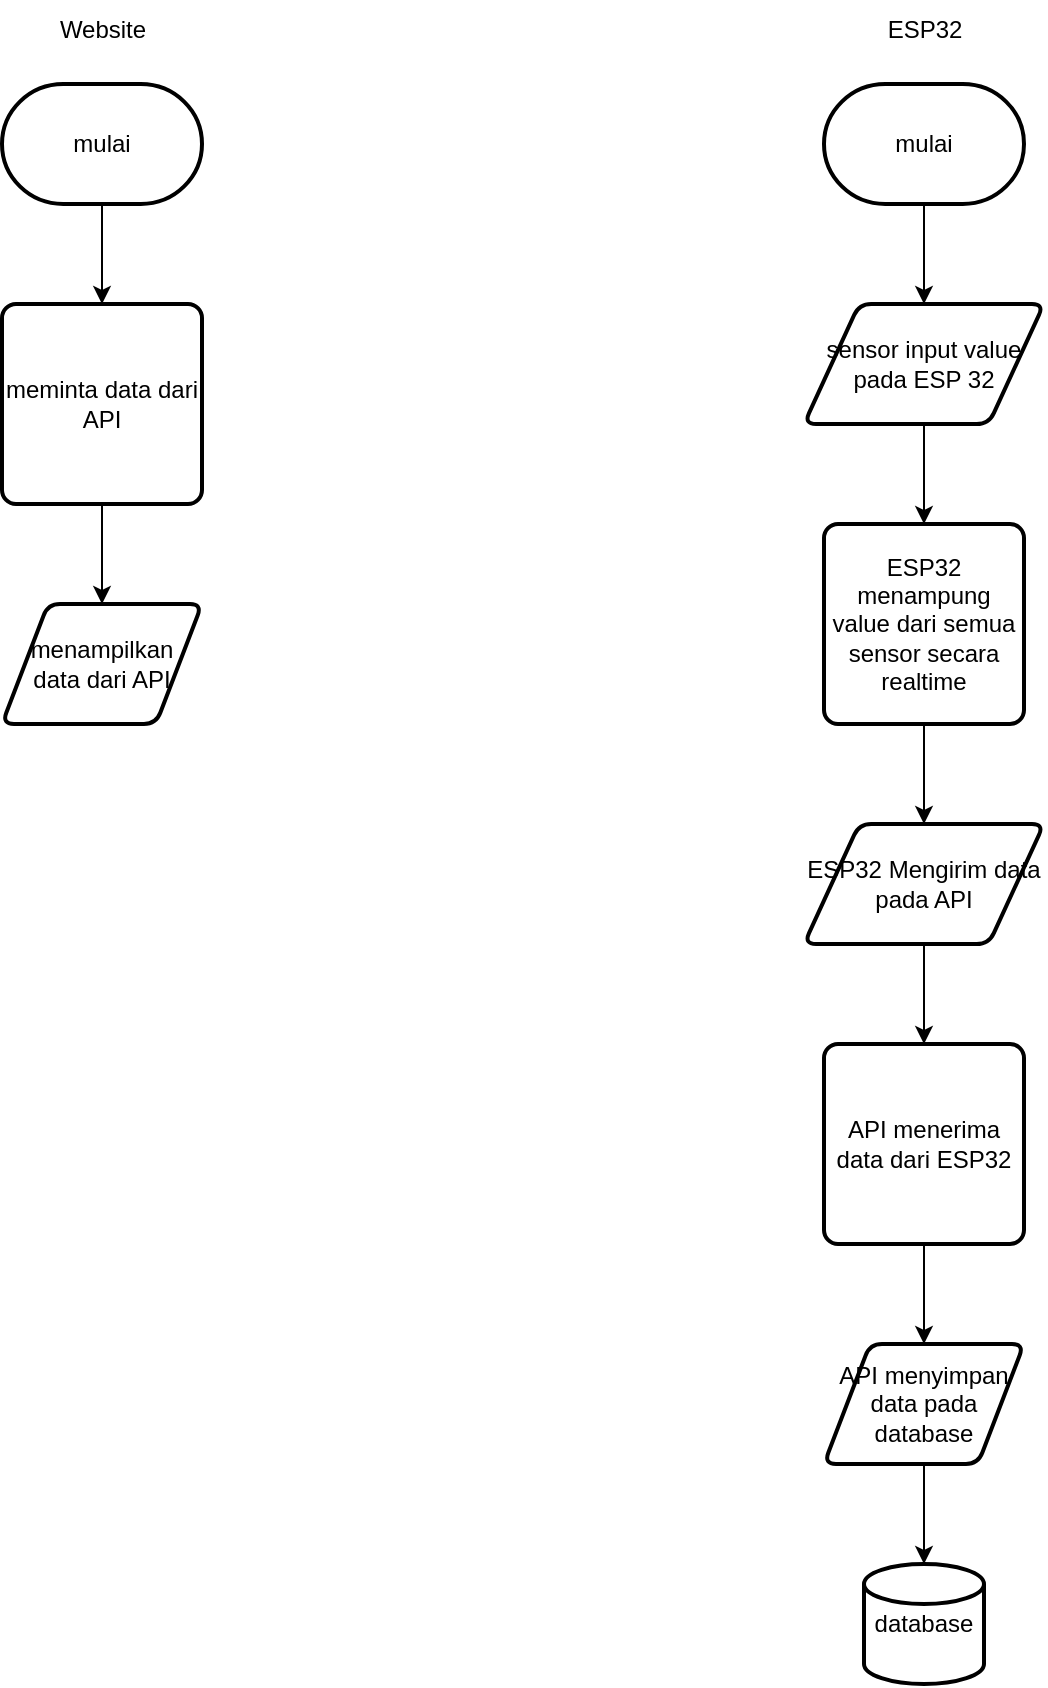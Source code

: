 <mxfile version="27.0.5">
  <diagram name="Page-1" id="GXaDdZx8iNm8Vv_GOmof">
    <mxGraphModel dx="1737" dy="937" grid="1" gridSize="10" guides="1" tooltips="1" connect="1" arrows="1" fold="1" page="1" pageScale="1" pageWidth="850" pageHeight="1100" math="0" shadow="0">
      <root>
        <mxCell id="0" />
        <mxCell id="1" parent="0" />
        <mxCell id="R9IZqL4KC7b1Og5raIiV-10" style="edgeStyle=orthogonalEdgeStyle;rounded=0;orthogonalLoop=1;jettySize=auto;html=1;entryX=0.5;entryY=0;entryDx=0;entryDy=0;" edge="1" parent="1" source="R9IZqL4KC7b1Og5raIiV-1" target="R9IZqL4KC7b1Og5raIiV-7">
          <mxGeometry relative="1" as="geometry" />
        </mxCell>
        <mxCell id="R9IZqL4KC7b1Og5raIiV-1" value="mulai" style="strokeWidth=2;html=1;shape=mxgraph.flowchart.terminator;whiteSpace=wrap;" vertex="1" parent="1">
          <mxGeometry x="581" y="80" width="100" height="60" as="geometry" />
        </mxCell>
        <mxCell id="R9IZqL4KC7b1Og5raIiV-12" style="edgeStyle=orthogonalEdgeStyle;rounded=0;orthogonalLoop=1;jettySize=auto;html=1;" edge="1" parent="1" source="R9IZqL4KC7b1Og5raIiV-2" target="R9IZqL4KC7b1Og5raIiV-6">
          <mxGeometry relative="1" as="geometry" />
        </mxCell>
        <mxCell id="R9IZqL4KC7b1Og5raIiV-2" value="ESP32 menampung value dari semua sensor secara realtime" style="rounded=1;whiteSpace=wrap;html=1;absoluteArcSize=1;arcSize=14;strokeWidth=2;" vertex="1" parent="1">
          <mxGeometry x="581" y="300" width="100" height="100" as="geometry" />
        </mxCell>
        <mxCell id="R9IZqL4KC7b1Og5raIiV-13" style="edgeStyle=orthogonalEdgeStyle;rounded=0;orthogonalLoop=1;jettySize=auto;html=1;entryX=0.5;entryY=0;entryDx=0;entryDy=0;" edge="1" parent="1" source="R9IZqL4KC7b1Og5raIiV-6" target="R9IZqL4KC7b1Og5raIiV-8">
          <mxGeometry relative="1" as="geometry" />
        </mxCell>
        <mxCell id="R9IZqL4KC7b1Og5raIiV-6" value="ESP32 Mengirim data pada API" style="shape=parallelogram;html=1;strokeWidth=2;perimeter=parallelogramPerimeter;whiteSpace=wrap;rounded=1;arcSize=12;size=0.23;" vertex="1" parent="1">
          <mxGeometry x="571" y="450" width="120" height="60" as="geometry" />
        </mxCell>
        <mxCell id="R9IZqL4KC7b1Og5raIiV-11" style="edgeStyle=orthogonalEdgeStyle;rounded=0;orthogonalLoop=1;jettySize=auto;html=1;" edge="1" parent="1" source="R9IZqL4KC7b1Og5raIiV-7" target="R9IZqL4KC7b1Og5raIiV-2">
          <mxGeometry relative="1" as="geometry" />
        </mxCell>
        <mxCell id="R9IZqL4KC7b1Og5raIiV-7" value="sensor input value pada ESP 32" style="shape=parallelogram;html=1;strokeWidth=2;perimeter=parallelogramPerimeter;whiteSpace=wrap;rounded=1;arcSize=12;size=0.23;" vertex="1" parent="1">
          <mxGeometry x="571" y="190" width="120" height="60" as="geometry" />
        </mxCell>
        <mxCell id="R9IZqL4KC7b1Og5raIiV-14" style="edgeStyle=orthogonalEdgeStyle;rounded=0;orthogonalLoop=1;jettySize=auto;html=1;" edge="1" parent="1" source="R9IZqL4KC7b1Og5raIiV-8" target="R9IZqL4KC7b1Og5raIiV-9">
          <mxGeometry relative="1" as="geometry" />
        </mxCell>
        <mxCell id="R9IZqL4KC7b1Og5raIiV-8" value="API menerima data dari ESP32" style="rounded=1;whiteSpace=wrap;html=1;absoluteArcSize=1;arcSize=14;strokeWidth=2;" vertex="1" parent="1">
          <mxGeometry x="581" y="560" width="100" height="100" as="geometry" />
        </mxCell>
        <mxCell id="R9IZqL4KC7b1Og5raIiV-22" style="edgeStyle=orthogonalEdgeStyle;rounded=0;orthogonalLoop=1;jettySize=auto;html=1;entryX=0.5;entryY=0;entryDx=0;entryDy=0;" edge="1" parent="1" source="R9IZqL4KC7b1Og5raIiV-9">
          <mxGeometry relative="1" as="geometry">
            <mxPoint x="631" y="820" as="targetPoint" />
          </mxGeometry>
        </mxCell>
        <mxCell id="R9IZqL4KC7b1Og5raIiV-9" value="API menyimpan data pada database" style="shape=parallelogram;html=1;strokeWidth=2;perimeter=parallelogramPerimeter;whiteSpace=wrap;rounded=1;arcSize=12;size=0.23;" vertex="1" parent="1">
          <mxGeometry x="581" y="710" width="100" height="60" as="geometry" />
        </mxCell>
        <mxCell id="R9IZqL4KC7b1Og5raIiV-23" value="database" style="strokeWidth=2;html=1;shape=mxgraph.flowchart.database;whiteSpace=wrap;" vertex="1" parent="1">
          <mxGeometry x="601" y="820" width="60" height="60" as="geometry" />
        </mxCell>
        <mxCell id="R9IZqL4KC7b1Og5raIiV-28" style="edgeStyle=orthogonalEdgeStyle;rounded=0;orthogonalLoop=1;jettySize=auto;html=1;entryX=0.5;entryY=0;entryDx=0;entryDy=0;" edge="1" parent="1" source="R9IZqL4KC7b1Og5raIiV-24" target="R9IZqL4KC7b1Og5raIiV-27">
          <mxGeometry relative="1" as="geometry" />
        </mxCell>
        <mxCell id="R9IZqL4KC7b1Og5raIiV-24" value="mulai" style="strokeWidth=2;html=1;shape=mxgraph.flowchart.terminator;whiteSpace=wrap;" vertex="1" parent="1">
          <mxGeometry x="170" y="80" width="100" height="60" as="geometry" />
        </mxCell>
        <mxCell id="R9IZqL4KC7b1Og5raIiV-25" value="ESP32" style="text;html=1;align=center;verticalAlign=middle;resizable=0;points=[];autosize=1;strokeColor=none;fillColor=none;" vertex="1" parent="1">
          <mxGeometry x="601" y="38" width="60" height="30" as="geometry" />
        </mxCell>
        <mxCell id="R9IZqL4KC7b1Og5raIiV-26" value="Website" style="text;html=1;align=center;verticalAlign=middle;resizable=0;points=[];autosize=1;strokeColor=none;fillColor=none;" vertex="1" parent="1">
          <mxGeometry x="185" y="38" width="70" height="30" as="geometry" />
        </mxCell>
        <mxCell id="R9IZqL4KC7b1Og5raIiV-31" style="edgeStyle=orthogonalEdgeStyle;rounded=0;orthogonalLoop=1;jettySize=auto;html=1;entryX=0.5;entryY=0;entryDx=0;entryDy=0;" edge="1" parent="1" source="R9IZqL4KC7b1Og5raIiV-27" target="R9IZqL4KC7b1Og5raIiV-30">
          <mxGeometry relative="1" as="geometry" />
        </mxCell>
        <mxCell id="R9IZqL4KC7b1Og5raIiV-27" value="meminta data dari API" style="rounded=1;whiteSpace=wrap;html=1;absoluteArcSize=1;arcSize=14;strokeWidth=2;" vertex="1" parent="1">
          <mxGeometry x="170" y="190" width="100" height="100" as="geometry" />
        </mxCell>
        <mxCell id="R9IZqL4KC7b1Og5raIiV-30" value="menampilkan data dari API" style="shape=parallelogram;html=1;strokeWidth=2;perimeter=parallelogramPerimeter;whiteSpace=wrap;rounded=1;arcSize=12;size=0.23;" vertex="1" parent="1">
          <mxGeometry x="170" y="340" width="100" height="60" as="geometry" />
        </mxCell>
      </root>
    </mxGraphModel>
  </diagram>
</mxfile>
